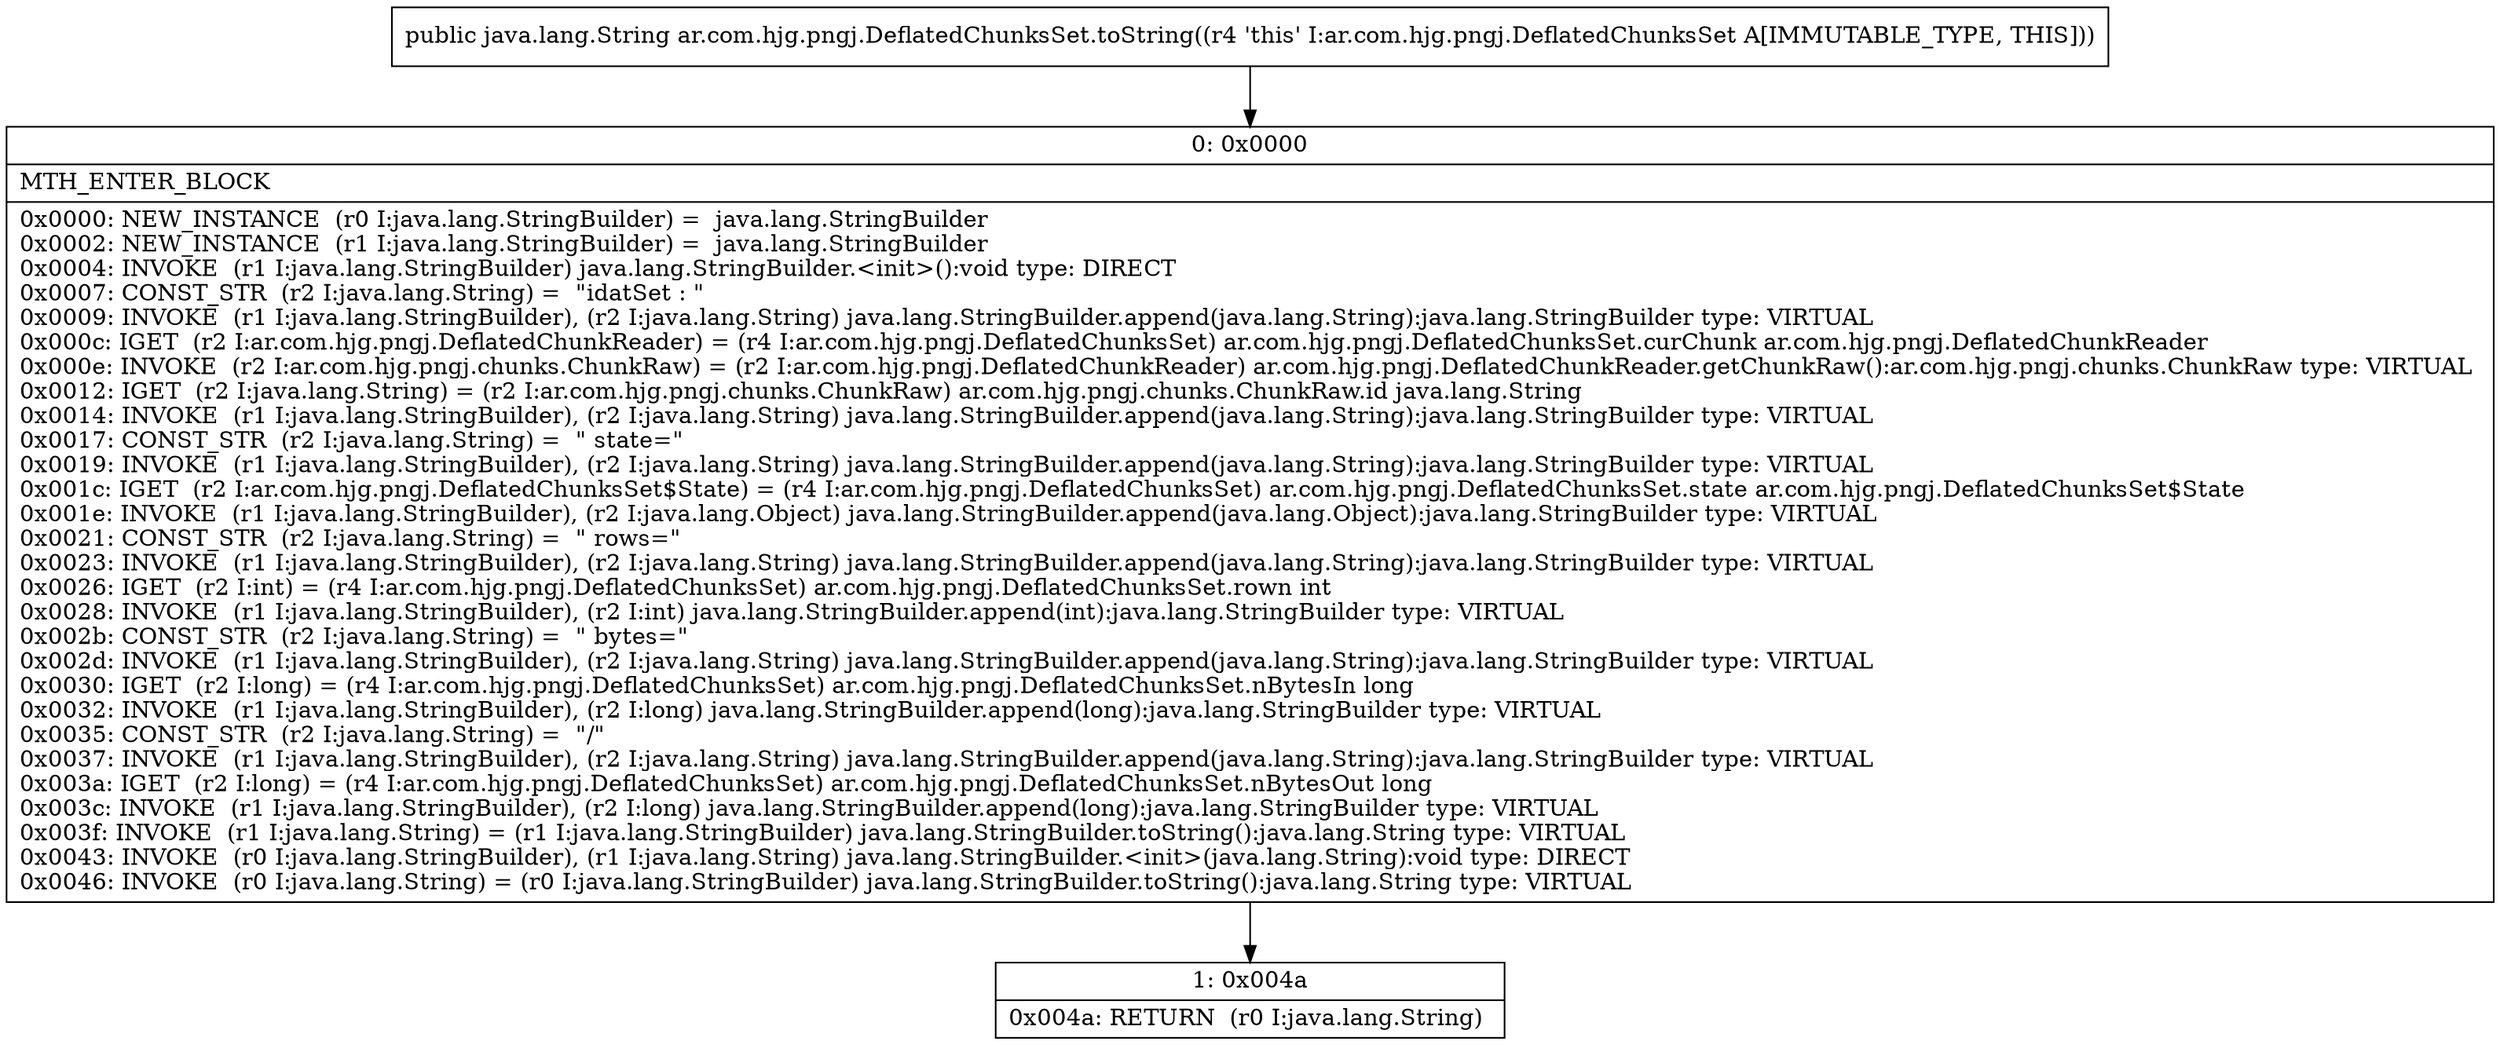 digraph "CFG forar.com.hjg.pngj.DeflatedChunksSet.toString()Ljava\/lang\/String;" {
Node_0 [shape=record,label="{0\:\ 0x0000|MTH_ENTER_BLOCK\l|0x0000: NEW_INSTANCE  (r0 I:java.lang.StringBuilder) =  java.lang.StringBuilder \l0x0002: NEW_INSTANCE  (r1 I:java.lang.StringBuilder) =  java.lang.StringBuilder \l0x0004: INVOKE  (r1 I:java.lang.StringBuilder) java.lang.StringBuilder.\<init\>():void type: DIRECT \l0x0007: CONST_STR  (r2 I:java.lang.String) =  \"idatSet : \" \l0x0009: INVOKE  (r1 I:java.lang.StringBuilder), (r2 I:java.lang.String) java.lang.StringBuilder.append(java.lang.String):java.lang.StringBuilder type: VIRTUAL \l0x000c: IGET  (r2 I:ar.com.hjg.pngj.DeflatedChunkReader) = (r4 I:ar.com.hjg.pngj.DeflatedChunksSet) ar.com.hjg.pngj.DeflatedChunksSet.curChunk ar.com.hjg.pngj.DeflatedChunkReader \l0x000e: INVOKE  (r2 I:ar.com.hjg.pngj.chunks.ChunkRaw) = (r2 I:ar.com.hjg.pngj.DeflatedChunkReader) ar.com.hjg.pngj.DeflatedChunkReader.getChunkRaw():ar.com.hjg.pngj.chunks.ChunkRaw type: VIRTUAL \l0x0012: IGET  (r2 I:java.lang.String) = (r2 I:ar.com.hjg.pngj.chunks.ChunkRaw) ar.com.hjg.pngj.chunks.ChunkRaw.id java.lang.String \l0x0014: INVOKE  (r1 I:java.lang.StringBuilder), (r2 I:java.lang.String) java.lang.StringBuilder.append(java.lang.String):java.lang.StringBuilder type: VIRTUAL \l0x0017: CONST_STR  (r2 I:java.lang.String) =  \" state=\" \l0x0019: INVOKE  (r1 I:java.lang.StringBuilder), (r2 I:java.lang.String) java.lang.StringBuilder.append(java.lang.String):java.lang.StringBuilder type: VIRTUAL \l0x001c: IGET  (r2 I:ar.com.hjg.pngj.DeflatedChunksSet$State) = (r4 I:ar.com.hjg.pngj.DeflatedChunksSet) ar.com.hjg.pngj.DeflatedChunksSet.state ar.com.hjg.pngj.DeflatedChunksSet$State \l0x001e: INVOKE  (r1 I:java.lang.StringBuilder), (r2 I:java.lang.Object) java.lang.StringBuilder.append(java.lang.Object):java.lang.StringBuilder type: VIRTUAL \l0x0021: CONST_STR  (r2 I:java.lang.String) =  \" rows=\" \l0x0023: INVOKE  (r1 I:java.lang.StringBuilder), (r2 I:java.lang.String) java.lang.StringBuilder.append(java.lang.String):java.lang.StringBuilder type: VIRTUAL \l0x0026: IGET  (r2 I:int) = (r4 I:ar.com.hjg.pngj.DeflatedChunksSet) ar.com.hjg.pngj.DeflatedChunksSet.rown int \l0x0028: INVOKE  (r1 I:java.lang.StringBuilder), (r2 I:int) java.lang.StringBuilder.append(int):java.lang.StringBuilder type: VIRTUAL \l0x002b: CONST_STR  (r2 I:java.lang.String) =  \" bytes=\" \l0x002d: INVOKE  (r1 I:java.lang.StringBuilder), (r2 I:java.lang.String) java.lang.StringBuilder.append(java.lang.String):java.lang.StringBuilder type: VIRTUAL \l0x0030: IGET  (r2 I:long) = (r4 I:ar.com.hjg.pngj.DeflatedChunksSet) ar.com.hjg.pngj.DeflatedChunksSet.nBytesIn long \l0x0032: INVOKE  (r1 I:java.lang.StringBuilder), (r2 I:long) java.lang.StringBuilder.append(long):java.lang.StringBuilder type: VIRTUAL \l0x0035: CONST_STR  (r2 I:java.lang.String) =  \"\/\" \l0x0037: INVOKE  (r1 I:java.lang.StringBuilder), (r2 I:java.lang.String) java.lang.StringBuilder.append(java.lang.String):java.lang.StringBuilder type: VIRTUAL \l0x003a: IGET  (r2 I:long) = (r4 I:ar.com.hjg.pngj.DeflatedChunksSet) ar.com.hjg.pngj.DeflatedChunksSet.nBytesOut long \l0x003c: INVOKE  (r1 I:java.lang.StringBuilder), (r2 I:long) java.lang.StringBuilder.append(long):java.lang.StringBuilder type: VIRTUAL \l0x003f: INVOKE  (r1 I:java.lang.String) = (r1 I:java.lang.StringBuilder) java.lang.StringBuilder.toString():java.lang.String type: VIRTUAL \l0x0043: INVOKE  (r0 I:java.lang.StringBuilder), (r1 I:java.lang.String) java.lang.StringBuilder.\<init\>(java.lang.String):void type: DIRECT \l0x0046: INVOKE  (r0 I:java.lang.String) = (r0 I:java.lang.StringBuilder) java.lang.StringBuilder.toString():java.lang.String type: VIRTUAL \l}"];
Node_1 [shape=record,label="{1\:\ 0x004a|0x004a: RETURN  (r0 I:java.lang.String) \l}"];
MethodNode[shape=record,label="{public java.lang.String ar.com.hjg.pngj.DeflatedChunksSet.toString((r4 'this' I:ar.com.hjg.pngj.DeflatedChunksSet A[IMMUTABLE_TYPE, THIS])) }"];
MethodNode -> Node_0;
Node_0 -> Node_1;
}

